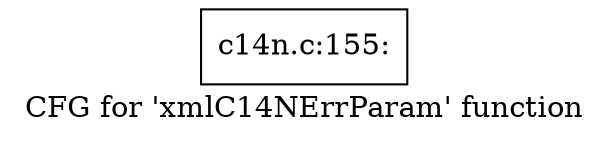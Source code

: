 digraph "CFG for 'xmlC14NErrParam' function" {
	label="CFG for 'xmlC14NErrParam' function";

	Node0x4a8edb0 [shape=record,label="{c14n.c:155:}"];
}
